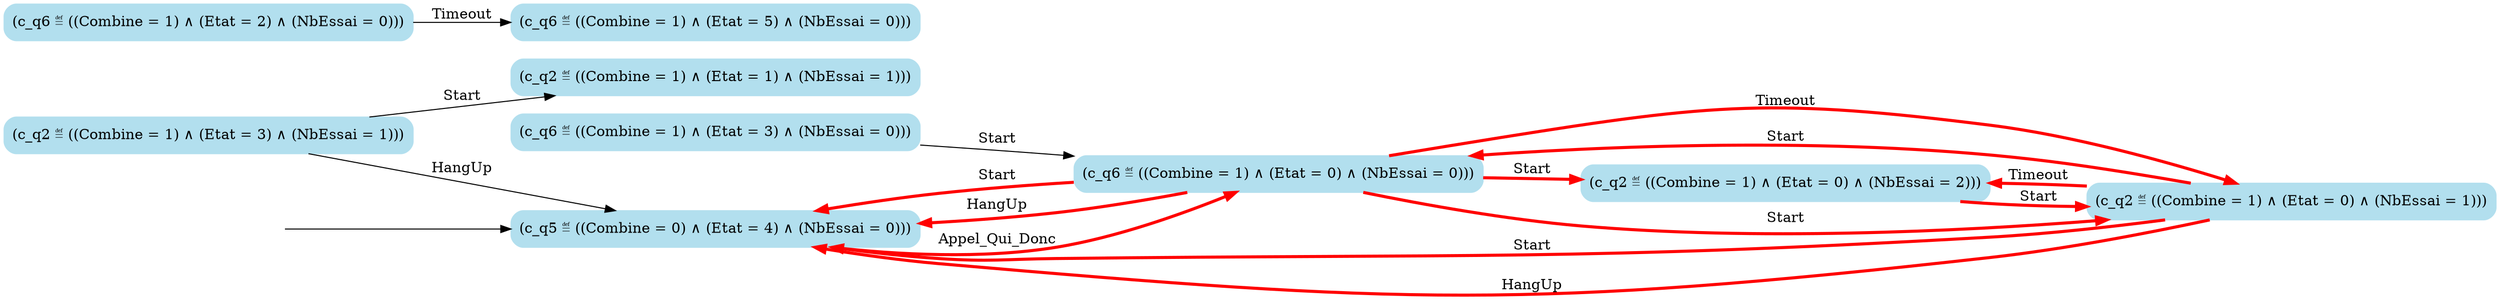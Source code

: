 digraph G {

	rankdir = LR;

	start_c_q5_25[style=invisible];

	node[shape=box, style="rounded, filled", color=lightblue2];

	c_q6_28[label="(c_q6 ≝ ((Combine = 1) ∧ (Etat = 0) ∧ (NbEssai = 0)))"];
	c_q2_29[label="(c_q2 ≝ ((Combine = 1) ∧ (Etat = 0) ∧ (NbEssai = 2)))"];
	c_q6_15[label="(c_q6 ≝ ((Combine = 1) ∧ (Etat = 5) ∧ (NbEssai = 0)))"];
	c_q2_3[label="(c_q2 ≝ ((Combine = 1) ∧ (Etat = 1) ∧ (NbEssai = 1)))"];
	c_q2_27[label="(c_q2 ≝ ((Combine = 1) ∧ (Etat = 0) ∧ (NbEssai = 1)))"];
	c_q6_12[label="(c_q6 ≝ ((Combine = 1) ∧ (Etat = 3) ∧ (NbEssai = 0)))"];
	c_q2_24[label="(c_q2 ≝ ((Combine = 1) ∧ (Etat = 3) ∧ (NbEssai = 1)))"];
	c_q5_25[label="(c_q5 ≝ ((Combine = 0) ∧ (Etat = 4) ∧ (NbEssai = 0)))"];
	c_q6_14[label="(c_q6 ≝ ((Combine = 1) ∧ (Etat = 2) ∧ (NbEssai = 0)))"];

	start_c_q5_25 -> c_q5_25;
	c_q5_25 -> c_q6_28[label="Appel_Qui_Donc", penwidth=3, color=red];
	c_q2_24 -> c_q2_3[label="Start"];
	c_q2_27 -> c_q2_29[label="Timeout", penwidth=3, color=red];
	c_q2_27 -> c_q5_25[label="Start", penwidth=3, color=red];
	c_q2_27 -> c_q5_25[label="HangUp", penwidth=3, color=red];
	c_q2_27 -> c_q6_28[label="Start", penwidth=3, color=red];
	c_q6_12 -> c_q6_28[label="Start"];
	c_q6_14 -> c_q6_15[label="Timeout"];
	c_q6_28 -> c_q2_27[label="Start", penwidth=3, color=red];
	c_q6_28 -> c_q2_27[label="Timeout", penwidth=3, color=red];
	c_q6_28 -> c_q5_25[label="Start", penwidth=3, color=red];
	c_q6_28 -> c_q5_25[label="HangUp", penwidth=3, color=red];
	c_q2_24 -> c_q5_25[label="HangUp"];
	c_q2_29 -> c_q2_27[label="Start", penwidth=3, color=red];
	c_q6_28 -> c_q2_29[label="Start", penwidth=3, color=red];

}